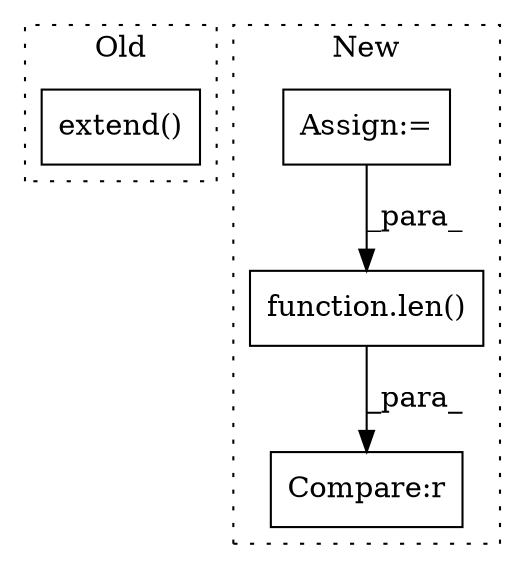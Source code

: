 digraph G {
subgraph cluster0 {
1 [label="extend()" a="75" s="2232,2272" l="19,1" shape="box"];
label = "Old";
style="dotted";
}
subgraph cluster1 {
2 [label="function.len()" a="75" s="2337,2355" l="4,1" shape="box"];
3 [label="Assign:=" a="68" s="2287" l="3" shape="box"];
4 [label="Compare:r" a="40" s="2337" l="24" shape="box"];
label = "New";
style="dotted";
}
2 -> 4 [label="_para_"];
3 -> 2 [label="_para_"];
}